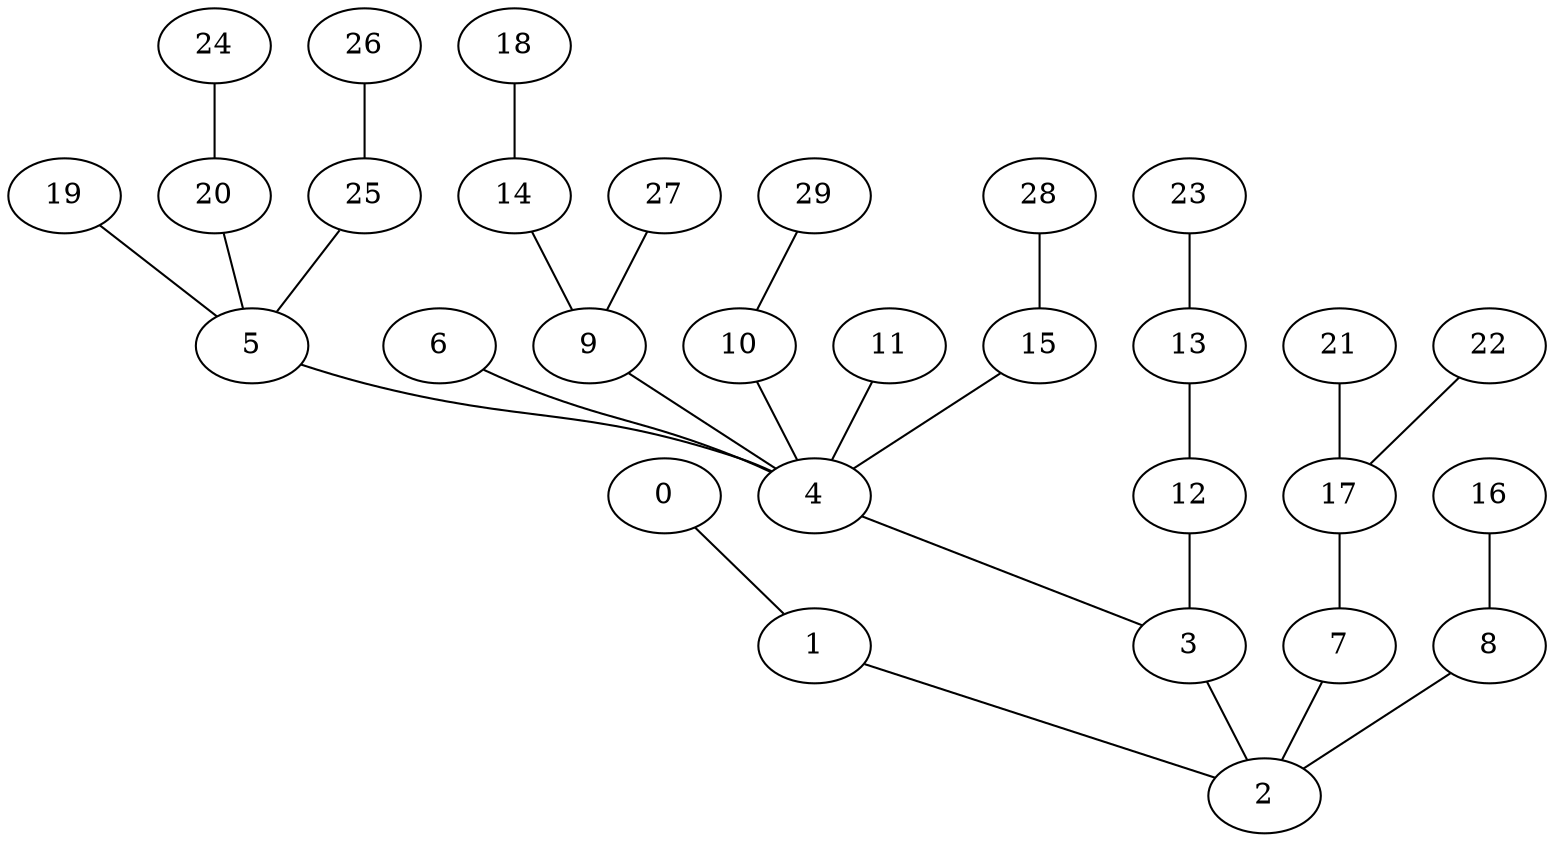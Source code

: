 graph DFS_R_grafoDorogovtsev_30  {
0;
1;
2;
3;
4;
5;
19;
20;
24;
25;
26;
6;
9;
14;
18;
27;
10;
29;
11;
15;
28;
12;
13;
23;
7;
17;
21;
22;
8;
16;
0 -- 1;
1 -- 2;
3 -- 2;
4 -- 3;
5 -- 4;
19 -- 5;
20 -- 5;
24 -- 20;
25 -- 5;
26 -- 25;
6 -- 4;
9 -- 4;
14 -- 9;
18 -- 14;
27 -- 9;
10 -- 4;
29 -- 10;
11 -- 4;
15 -- 4;
28 -- 15;
12 -- 3;
13 -- 12;
23 -- 13;
7 -- 2;
17 -- 7;
21 -- 17;
22 -- 17;
8 -- 2;
16 -- 8;
}